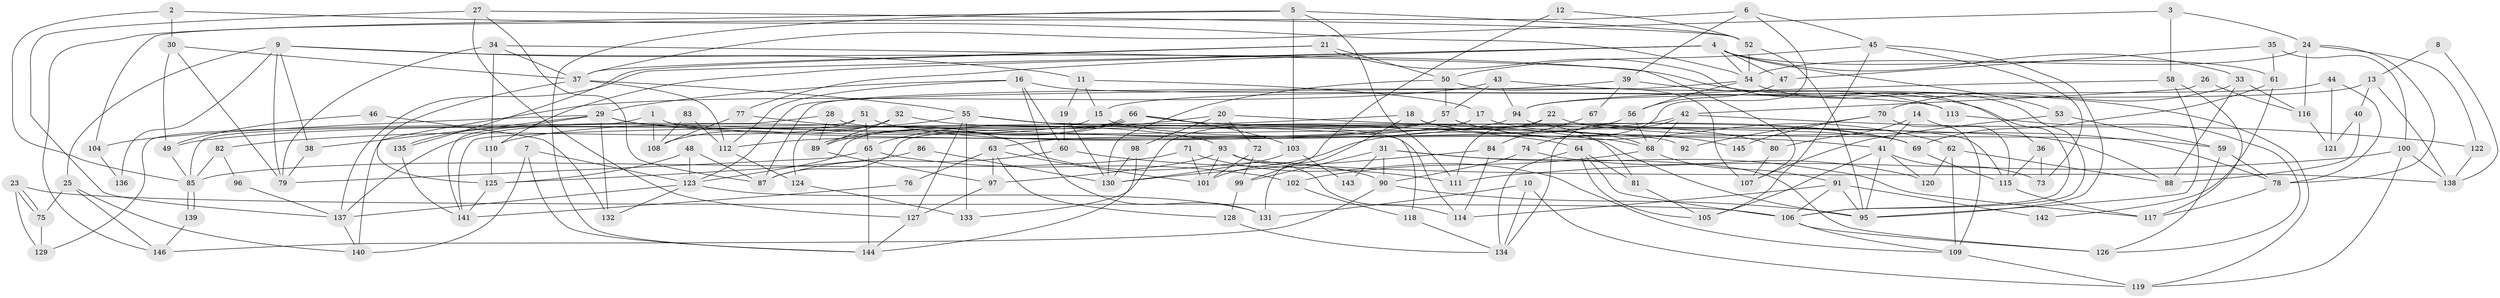 // coarse degree distribution, {7: 0.0958904109589041, 12: 0.0136986301369863, 16: 0.0136986301369863, 10: 0.0547945205479452, 13: 0.0410958904109589, 5: 0.1643835616438356, 4: 0.2054794520547945, 9: 0.0410958904109589, 6: 0.0410958904109589, 3: 0.1780821917808219, 8: 0.0410958904109589, 2: 0.1095890410958904}
// Generated by graph-tools (version 1.1) at 2025/43/03/06/25 01:43:20]
// undirected, 146 vertices, 292 edges
graph export_dot {
graph [start="1"]
  node [color=gray90,style=filled];
  1;
  2;
  3;
  4;
  5;
  6;
  7;
  8;
  9;
  10;
  11;
  12;
  13;
  14;
  15;
  16;
  17;
  18;
  19;
  20;
  21;
  22;
  23;
  24;
  25;
  26;
  27;
  28;
  29;
  30;
  31;
  32;
  33;
  34;
  35;
  36;
  37;
  38;
  39;
  40;
  41;
  42;
  43;
  44;
  45;
  46;
  47;
  48;
  49;
  50;
  51;
  52;
  53;
  54;
  55;
  56;
  57;
  58;
  59;
  60;
  61;
  62;
  63;
  64;
  65;
  66;
  67;
  68;
  69;
  70;
  71;
  72;
  73;
  74;
  75;
  76;
  77;
  78;
  79;
  80;
  81;
  82;
  83;
  84;
  85;
  86;
  87;
  88;
  89;
  90;
  91;
  92;
  93;
  94;
  95;
  96;
  97;
  98;
  99;
  100;
  101;
  102;
  103;
  104;
  105;
  106;
  107;
  108;
  109;
  110;
  111;
  112;
  113;
  114;
  115;
  116;
  117;
  118;
  119;
  120;
  121;
  122;
  123;
  124;
  125;
  126;
  127;
  128;
  129;
  130;
  131;
  132;
  133;
  134;
  135;
  136;
  137;
  138;
  139;
  140;
  141;
  142;
  143;
  144;
  145;
  146;
  1 -- 108;
  1 -- 129;
  1 -- 69;
  2 -- 85;
  2 -- 54;
  2 -- 30;
  3 -- 37;
  3 -- 24;
  3 -- 58;
  4 -- 54;
  4 -- 137;
  4 -- 33;
  4 -- 47;
  4 -- 53;
  4 -- 61;
  4 -- 77;
  4 -- 110;
  5 -- 103;
  5 -- 146;
  5 -- 52;
  5 -- 111;
  5 -- 144;
  6 -- 39;
  6 -- 45;
  6 -- 74;
  6 -- 104;
  7 -- 144;
  7 -- 123;
  7 -- 140;
  8 -- 13;
  8 -- 138;
  9 -- 106;
  9 -- 79;
  9 -- 11;
  9 -- 25;
  9 -- 38;
  9 -- 136;
  10 -- 119;
  10 -- 131;
  10 -- 134;
  11 -- 17;
  11 -- 15;
  11 -- 19;
  12 -- 99;
  12 -- 52;
  13 -- 15;
  13 -- 138;
  13 -- 40;
  14 -- 115;
  14 -- 80;
  14 -- 41;
  15 -- 68;
  15 -- 137;
  16 -- 112;
  16 -- 60;
  16 -- 29;
  16 -- 113;
  16 -- 131;
  17 -- 63;
  17 -- 78;
  18 -- 81;
  18 -- 131;
  18 -- 68;
  18 -- 141;
  19 -- 60;
  19 -- 130;
  20 -- 65;
  20 -- 98;
  20 -- 69;
  20 -- 72;
  21 -- 36;
  21 -- 37;
  21 -- 50;
  21 -- 135;
  22 -- 111;
  22 -- 59;
  22 -- 133;
  23 -- 106;
  23 -- 75;
  23 -- 75;
  23 -- 129;
  24 -- 54;
  24 -- 78;
  24 -- 116;
  24 -- 122;
  25 -- 140;
  25 -- 75;
  25 -- 146;
  26 -- 42;
  26 -- 116;
  27 -- 127;
  27 -- 87;
  27 -- 52;
  27 -- 137;
  28 -- 141;
  28 -- 89;
  28 -- 114;
  29 -- 93;
  29 -- 38;
  29 -- 41;
  29 -- 104;
  29 -- 132;
  29 -- 135;
  30 -- 79;
  30 -- 37;
  30 -- 49;
  31 -- 90;
  31 -- 117;
  31 -- 99;
  31 -- 126;
  31 -- 143;
  32 -- 95;
  32 -- 89;
  32 -- 108;
  33 -- 88;
  33 -- 70;
  33 -- 116;
  34 -- 110;
  34 -- 37;
  34 -- 79;
  34 -- 107;
  35 -- 61;
  35 -- 47;
  35 -- 100;
  36 -- 115;
  36 -- 73;
  37 -- 125;
  37 -- 55;
  37 -- 112;
  38 -- 79;
  39 -- 123;
  39 -- 113;
  39 -- 67;
  40 -- 88;
  40 -- 121;
  41 -- 73;
  41 -- 95;
  41 -- 105;
  41 -- 120;
  42 -- 49;
  42 -- 134;
  42 -- 68;
  42 -- 122;
  43 -- 140;
  43 -- 94;
  43 -- 57;
  43 -- 119;
  44 -- 94;
  44 -- 121;
  44 -- 78;
  45 -- 105;
  45 -- 95;
  45 -- 50;
  45 -- 73;
  46 -- 49;
  46 -- 132;
  47 -- 56;
  48 -- 125;
  48 -- 87;
  48 -- 123;
  49 -- 85;
  50 -- 57;
  50 -- 107;
  50 -- 130;
  51 -- 69;
  51 -- 65;
  51 -- 85;
  51 -- 124;
  52 -- 54;
  52 -- 95;
  53 -- 107;
  53 -- 59;
  54 -- 56;
  54 -- 87;
  54 -- 106;
  55 -- 133;
  55 -- 64;
  55 -- 82;
  55 -- 92;
  55 -- 118;
  55 -- 127;
  56 -- 101;
  56 -- 68;
  57 -- 62;
  57 -- 87;
  57 -- 112;
  57 -- 145;
  58 -- 95;
  58 -- 94;
  58 -- 117;
  59 -- 126;
  59 -- 78;
  60 -- 87;
  60 -- 111;
  61 -- 69;
  61 -- 142;
  62 -- 109;
  62 -- 88;
  62 -- 120;
  63 -- 128;
  63 -- 97;
  63 -- 76;
  63 -- 101;
  64 -- 106;
  64 -- 81;
  64 -- 105;
  64 -- 134;
  65 -- 102;
  65 -- 79;
  65 -- 144;
  66 -- 89;
  66 -- 89;
  66 -- 123;
  66 -- 80;
  66 -- 88;
  66 -- 103;
  67 -- 84;
  68 -- 91;
  68 -- 102;
  69 -- 115;
  70 -- 109;
  70 -- 92;
  70 -- 145;
  71 -- 101;
  71 -- 85;
  71 -- 109;
  72 -- 101;
  72 -- 99;
  74 -- 120;
  74 -- 90;
  75 -- 129;
  76 -- 141;
  77 -- 90;
  77 -- 108;
  78 -- 117;
  80 -- 107;
  81 -- 105;
  82 -- 85;
  82 -- 96;
  83 -- 112;
  83 -- 108;
  84 -- 130;
  84 -- 114;
  85 -- 139;
  85 -- 139;
  86 -- 125;
  86 -- 130;
  89 -- 97;
  90 -- 95;
  90 -- 146;
  91 -- 95;
  91 -- 106;
  91 -- 114;
  91 -- 142;
  93 -- 114;
  93 -- 138;
  93 -- 97;
  93 -- 101;
  94 -- 115;
  94 -- 110;
  96 -- 137;
  97 -- 127;
  98 -- 130;
  98 -- 144;
  99 -- 128;
  100 -- 119;
  100 -- 111;
  100 -- 138;
  102 -- 118;
  103 -- 130;
  103 -- 143;
  104 -- 136;
  106 -- 109;
  106 -- 126;
  109 -- 119;
  110 -- 125;
  112 -- 124;
  113 -- 126;
  115 -- 117;
  116 -- 121;
  118 -- 134;
  122 -- 138;
  123 -- 137;
  123 -- 131;
  123 -- 132;
  124 -- 133;
  125 -- 141;
  127 -- 144;
  128 -- 134;
  135 -- 141;
  137 -- 140;
  139 -- 146;
}
